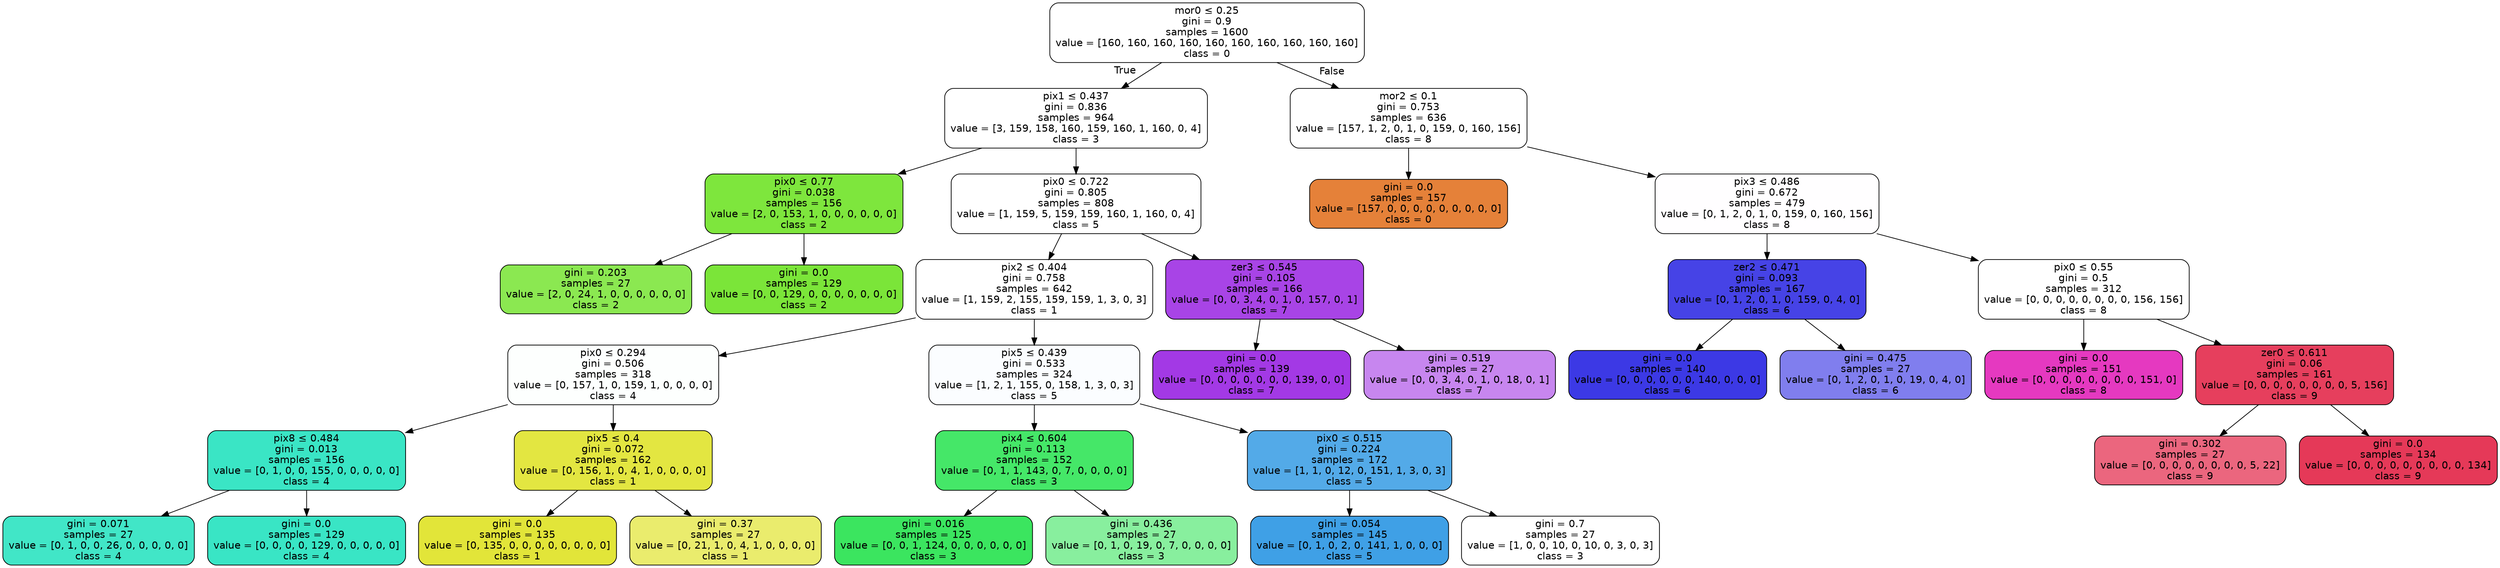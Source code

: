 digraph Tree {
node [shape=box, style="filled, rounded", color="black", fontname=helvetica] ;
edge [fontname=helvetica] ;
0 [label=<mor0 &le; 0.25<br/>gini = 0.9<br/>samples = 1600<br/>value = [160, 160, 160, 160, 160, 160, 160, 160, 160, 160]<br/>class = 0>, fillcolor="#ffffff"] ;
1 [label=<pix1 &le; 0.437<br/>gini = 0.836<br/>samples = 964<br/>value = [3, 159, 158, 160, 159, 160, 1, 160, 0, 4]<br/>class = 3>, fillcolor="#ffffff"] ;
0 -> 1 [labeldistance=2.5, labelangle=45, headlabel="True"] ;
2 [label=<pix0 &le; 0.77<br/>gini = 0.038<br/>samples = 156<br/>value = [2, 0, 153, 1, 0, 0, 0, 0, 0, 0]<br/>class = 2>, fillcolor="#7ee63d"] ;
1 -> 2 ;
3 [label=<gini = 0.203<br/>samples = 27<br/>value = [2, 0, 24, 1, 0, 0, 0, 0, 0, 0]<br/>class = 2>, fillcolor="#8be851"] ;
2 -> 3 ;
4 [label=<gini = 0.0<br/>samples = 129<br/>value = [0, 0, 129, 0, 0, 0, 0, 0, 0, 0]<br/>class = 2>, fillcolor="#7be539"] ;
2 -> 4 ;
5 [label=<pix0 &le; 0.722<br/>gini = 0.805<br/>samples = 808<br/>value = [1, 159, 5, 159, 159, 160, 1, 160, 0, 4]<br/>class = 5>, fillcolor="#ffffff"] ;
1 -> 5 ;
6 [label=<pix2 &le; 0.404<br/>gini = 0.758<br/>samples = 642<br/>value = [1, 159, 2, 155, 159, 159, 1, 3, 0, 3]<br/>class = 1>, fillcolor="#ffffff"] ;
5 -> 6 ;
7 [label=<pix0 &le; 0.294<br/>gini = 0.506<br/>samples = 318<br/>value = [0, 157, 1, 0, 159, 1, 0, 0, 0, 0]<br/>class = 4>, fillcolor="#fdfffe"] ;
6 -> 7 ;
8 [label=<pix8 &le; 0.484<br/>gini = 0.013<br/>samples = 156<br/>value = [0, 1, 0, 0, 155, 0, 0, 0, 0, 0]<br/>class = 4>, fillcolor="#3ae5c5"] ;
7 -> 8 ;
9 [label=<gini = 0.071<br/>samples = 27<br/>value = [0, 1, 0, 0, 26, 0, 0, 0, 0, 0]<br/>class = 4>, fillcolor="#41e6c7"] ;
8 -> 9 ;
10 [label=<gini = 0.0<br/>samples = 129<br/>value = [0, 0, 0, 0, 129, 0, 0, 0, 0, 0]<br/>class = 4>, fillcolor="#39e5c5"] ;
8 -> 10 ;
11 [label=<pix5 &le; 0.4<br/>gini = 0.072<br/>samples = 162<br/>value = [0, 156, 1, 0, 4, 1, 0, 0, 0, 0]<br/>class = 1>, fillcolor="#e3e641"] ;
7 -> 11 ;
12 [label=<gini = 0.0<br/>samples = 135<br/>value = [0, 135, 0, 0, 0, 0, 0, 0, 0, 0]<br/>class = 1>, fillcolor="#e2e539"] ;
11 -> 12 ;
13 [label=<gini = 0.37<br/>samples = 27<br/>value = [0, 21, 1, 0, 4, 1, 0, 0, 0, 0]<br/>class = 1>, fillcolor="#eaec6d"] ;
11 -> 13 ;
14 [label=<pix5 &le; 0.439<br/>gini = 0.533<br/>samples = 324<br/>value = [1, 2, 1, 155, 0, 158, 1, 3, 0, 3]<br/>class = 5>, fillcolor="#fbfdff"] ;
6 -> 14 ;
15 [label=<pix4 &le; 0.604<br/>gini = 0.113<br/>samples = 152<br/>value = [0, 1, 1, 143, 0, 7, 0, 0, 0, 0]<br/>class = 3>, fillcolor="#45e768"] ;
14 -> 15 ;
16 [label=<gini = 0.016<br/>samples = 125<br/>value = [0, 0, 1, 124, 0, 0, 0, 0, 0, 0]<br/>class = 3>, fillcolor="#3be55f"] ;
15 -> 16 ;
17 [label=<gini = 0.436<br/>samples = 27<br/>value = [0, 1, 0, 19, 0, 7, 0, 0, 0, 0]<br/>class = 3>, fillcolor="#88ef9e"] ;
15 -> 17 ;
18 [label=<pix0 &le; 0.515<br/>gini = 0.224<br/>samples = 172<br/>value = [1, 1, 0, 12, 0, 151, 1, 3, 0, 3]<br/>class = 5>, fillcolor="#53aae8"] ;
14 -> 18 ;
19 [label=<gini = 0.054<br/>samples = 145<br/>value = [0, 1, 0, 2, 0, 141, 1, 0, 0, 0]<br/>class = 5>, fillcolor="#3fa0e6"] ;
18 -> 19 ;
20 [label=<gini = 0.7<br/>samples = 27<br/>value = [1, 0, 0, 10, 0, 10, 0, 3, 0, 3]<br/>class = 3>, fillcolor="#ffffff"] ;
18 -> 20 ;
21 [label=<zer3 &le; 0.545<br/>gini = 0.105<br/>samples = 166<br/>value = [0, 0, 3, 4, 0, 1, 0, 157, 0, 1]<br/>class = 7>, fillcolor="#a844e6"] ;
5 -> 21 ;
22 [label=<gini = 0.0<br/>samples = 139<br/>value = [0, 0, 0, 0, 0, 0, 0, 139, 0, 0]<br/>class = 7>, fillcolor="#a339e5"] ;
21 -> 22 ;
23 [label=<gini = 0.519<br/>samples = 27<br/>value = [0, 0, 3, 4, 0, 1, 0, 18, 0, 1]<br/>class = 7>, fillcolor="#c786ef"] ;
21 -> 23 ;
24 [label=<mor2 &le; 0.1<br/>gini = 0.753<br/>samples = 636<br/>value = [157, 1, 2, 0, 1, 0, 159, 0, 160, 156]<br/>class = 8>, fillcolor="#ffffff"] ;
0 -> 24 [labeldistance=2.5, labelangle=-45, headlabel="False"] ;
25 [label=<gini = 0.0<br/>samples = 157<br/>value = [157, 0, 0, 0, 0, 0, 0, 0, 0, 0]<br/>class = 0>, fillcolor="#e58139"] ;
24 -> 25 ;
26 [label=<pix3 &le; 0.486<br/>gini = 0.672<br/>samples = 479<br/>value = [0, 1, 2, 0, 1, 0, 159, 0, 160, 156]<br/>class = 8>, fillcolor="#fffeff"] ;
24 -> 26 ;
27 [label=<zer2 &le; 0.471<br/>gini = 0.093<br/>samples = 167<br/>value = [0, 1, 2, 0, 1, 0, 159, 0, 4, 0]<br/>class = 6>, fillcolor="#4643e6"] ;
26 -> 27 ;
28 [label=<gini = 0.0<br/>samples = 140<br/>value = [0, 0, 0, 0, 0, 0, 140, 0, 0, 0]<br/>class = 6>, fillcolor="#3c39e5"] ;
27 -> 28 ;
29 [label=<gini = 0.475<br/>samples = 27<br/>value = [0, 1, 2, 0, 1, 0, 19, 0, 4, 0]<br/>class = 6>, fillcolor="#807eee"] ;
27 -> 29 ;
30 [label=<pix0 &le; 0.55<br/>gini = 0.5<br/>samples = 312<br/>value = [0, 0, 0, 0, 0, 0, 0, 0, 156, 156]<br/>class = 8>, fillcolor="#ffffff"] ;
26 -> 30 ;
31 [label=<gini = 0.0<br/>samples = 151<br/>value = [0, 0, 0, 0, 0, 0, 0, 0, 151, 0]<br/>class = 8>, fillcolor="#e539c0"] ;
30 -> 31 ;
32 [label=<zer0 &le; 0.611<br/>gini = 0.06<br/>samples = 161<br/>value = [0, 0, 0, 0, 0, 0, 0, 0, 5, 156]<br/>class = 9>, fillcolor="#e63f5d"] ;
30 -> 32 ;
33 [label=<gini = 0.302<br/>samples = 27<br/>value = [0, 0, 0, 0, 0, 0, 0, 0, 5, 22]<br/>class = 9>, fillcolor="#eb667e"] ;
32 -> 33 ;
34 [label=<gini = 0.0<br/>samples = 134<br/>value = [0, 0, 0, 0, 0, 0, 0, 0, 0, 134]<br/>class = 9>, fillcolor="#e53958"] ;
32 -> 34 ;
}